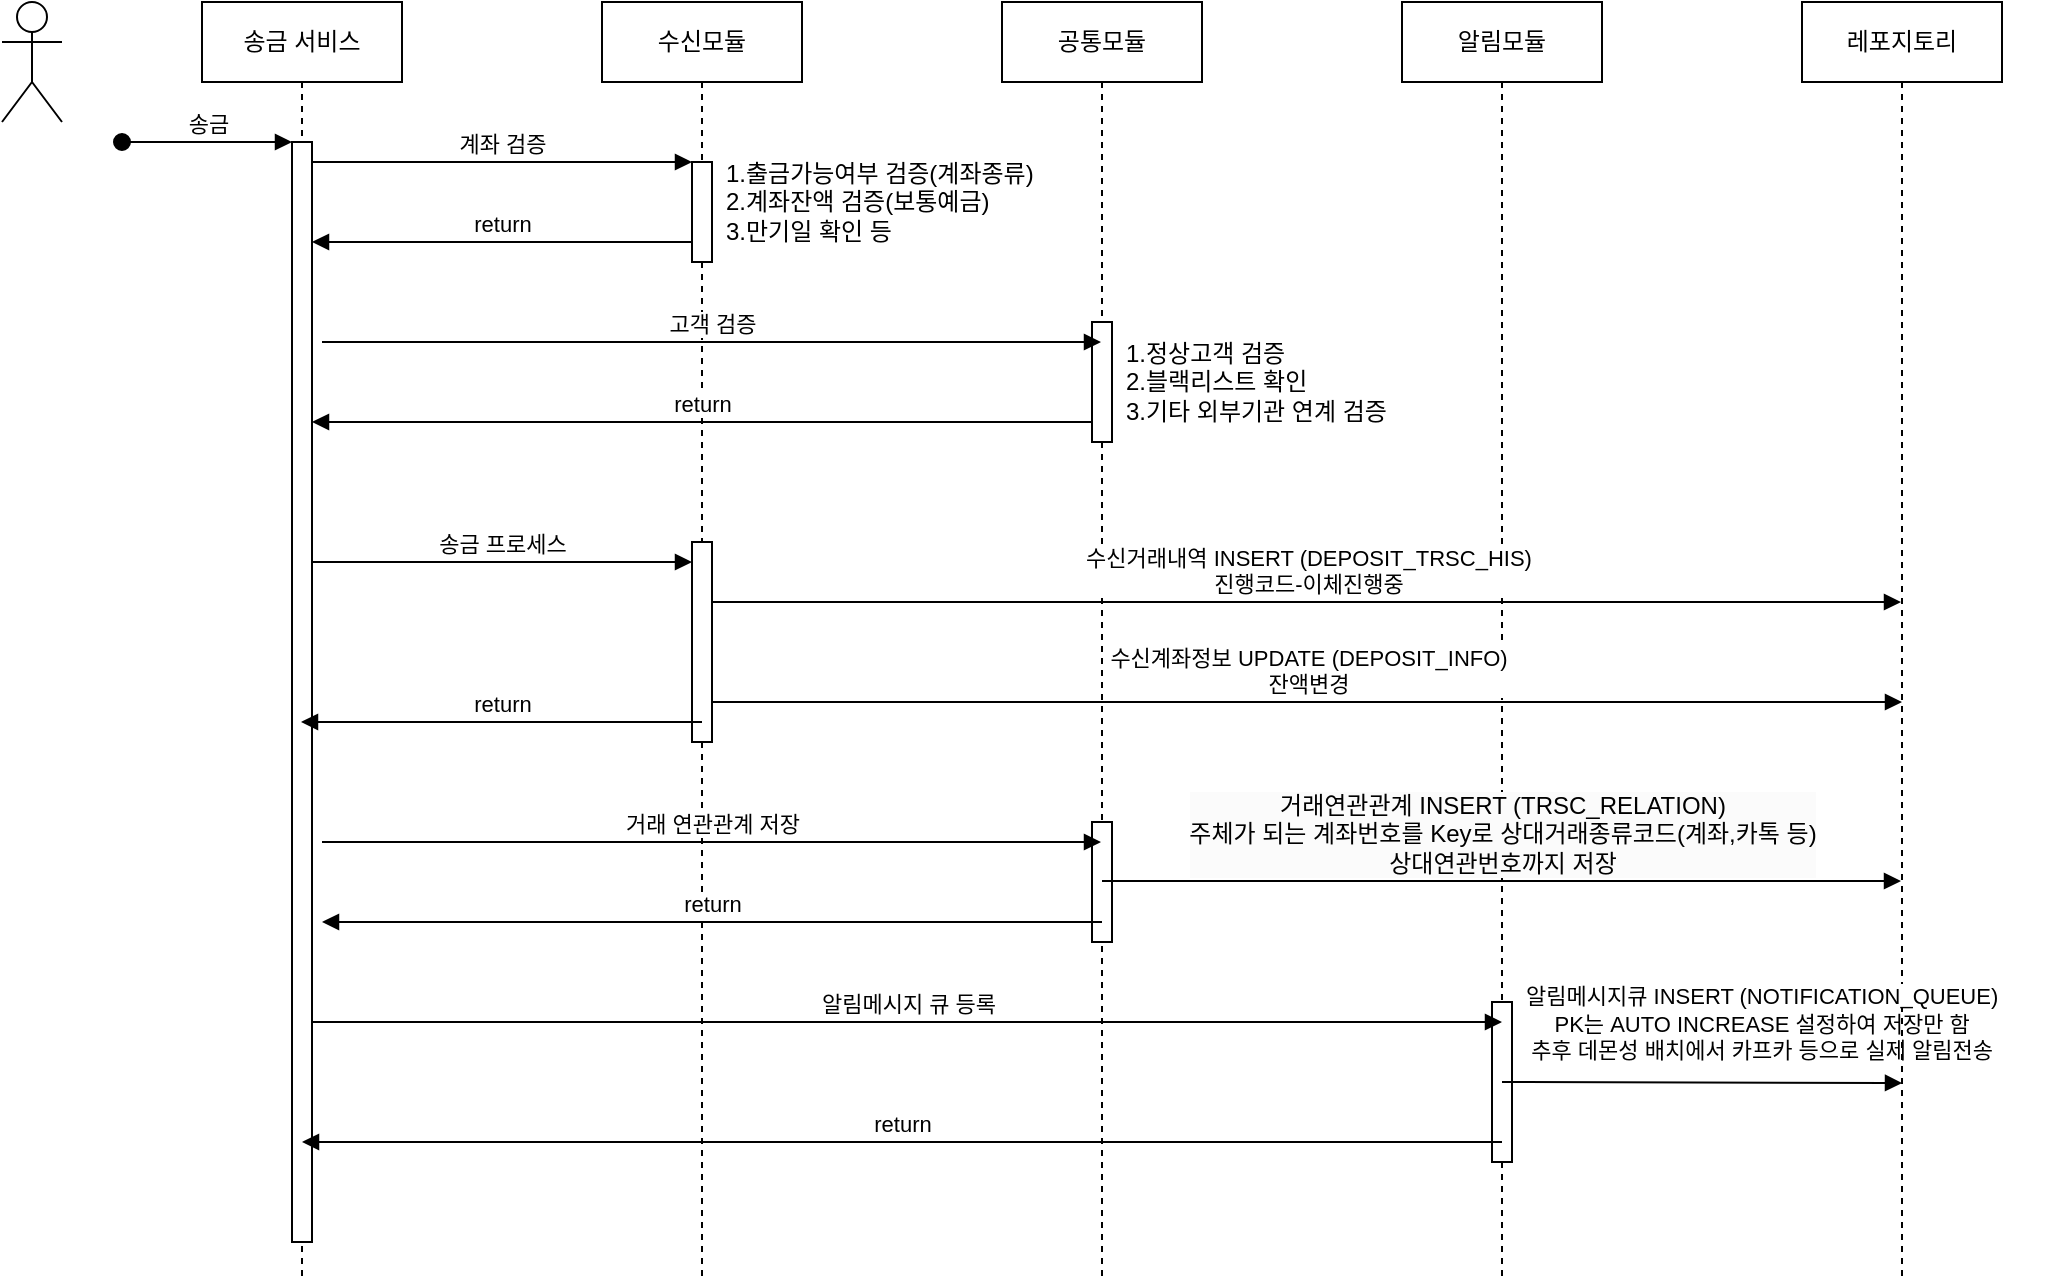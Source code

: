 <mxfile version="24.8.6">
  <diagram name="Page-1" id="2YBvvXClWsGukQMizWep">
    <mxGraphModel dx="1674" dy="746" grid="1" gridSize="10" guides="1" tooltips="1" connect="1" arrows="1" fold="1" page="1" pageScale="1" pageWidth="850" pageHeight="1100" background="#ffffff" math="0" shadow="0">
      <root>
        <mxCell id="0" />
        <mxCell id="1" parent="0" />
        <mxCell id="aM9ryv3xv72pqoxQDRHE-1" value="송금 서비스" style="shape=umlLifeline;perimeter=lifelinePerimeter;whiteSpace=wrap;html=1;container=0;dropTarget=0;collapsible=0;recursiveResize=0;outlineConnect=0;portConstraint=eastwest;newEdgeStyle={&quot;edgeStyle&quot;:&quot;elbowEdgeStyle&quot;,&quot;elbow&quot;:&quot;vertical&quot;,&quot;curved&quot;:0,&quot;rounded&quot;:0};" parent="1" vertex="1">
          <mxGeometry x="200" y="40" width="100" height="640" as="geometry" />
        </mxCell>
        <mxCell id="aM9ryv3xv72pqoxQDRHE-2" value="" style="html=1;points=[];perimeter=orthogonalPerimeter;outlineConnect=0;targetShapes=umlLifeline;portConstraint=eastwest;newEdgeStyle={&quot;edgeStyle&quot;:&quot;elbowEdgeStyle&quot;,&quot;elbow&quot;:&quot;vertical&quot;,&quot;curved&quot;:0,&quot;rounded&quot;:0};" parent="aM9ryv3xv72pqoxQDRHE-1" vertex="1">
          <mxGeometry x="45" y="70" width="10" height="550" as="geometry" />
        </mxCell>
        <mxCell id="aM9ryv3xv72pqoxQDRHE-3" value="송금" style="html=1;verticalAlign=bottom;startArrow=oval;endArrow=block;startSize=8;edgeStyle=elbowEdgeStyle;elbow=vertical;curved=0;rounded=0;" parent="aM9ryv3xv72pqoxQDRHE-1" target="aM9ryv3xv72pqoxQDRHE-2" edge="1">
          <mxGeometry relative="1" as="geometry">
            <mxPoint x="-40" y="70" as="sourcePoint" />
          </mxGeometry>
        </mxCell>
        <mxCell id="aM9ryv3xv72pqoxQDRHE-5" value="수신모듈" style="shape=umlLifeline;perimeter=lifelinePerimeter;whiteSpace=wrap;html=1;container=0;dropTarget=0;collapsible=0;recursiveResize=0;outlineConnect=0;portConstraint=eastwest;newEdgeStyle={&quot;edgeStyle&quot;:&quot;elbowEdgeStyle&quot;,&quot;elbow&quot;:&quot;vertical&quot;,&quot;curved&quot;:0,&quot;rounded&quot;:0};" parent="1" vertex="1">
          <mxGeometry x="400" y="40" width="100" height="640" as="geometry" />
        </mxCell>
        <mxCell id="aM9ryv3xv72pqoxQDRHE-6" value="" style="html=1;points=[];perimeter=orthogonalPerimeter;outlineConnect=0;targetShapes=umlLifeline;portConstraint=eastwest;newEdgeStyle={&quot;edgeStyle&quot;:&quot;elbowEdgeStyle&quot;,&quot;elbow&quot;:&quot;vertical&quot;,&quot;curved&quot;:0,&quot;rounded&quot;:0};" parent="aM9ryv3xv72pqoxQDRHE-5" vertex="1">
          <mxGeometry x="45" y="80" width="10" height="50" as="geometry" />
        </mxCell>
        <mxCell id="wWB3ccr9Y3mbF4L6saMw-12" value="" style="html=1;points=[];perimeter=orthogonalPerimeter;outlineConnect=0;targetShapes=umlLifeline;portConstraint=eastwest;newEdgeStyle={&quot;edgeStyle&quot;:&quot;elbowEdgeStyle&quot;,&quot;elbow&quot;:&quot;vertical&quot;,&quot;curved&quot;:0,&quot;rounded&quot;:0};" parent="aM9ryv3xv72pqoxQDRHE-5" vertex="1">
          <mxGeometry x="45" y="270" width="10" height="100" as="geometry" />
        </mxCell>
        <mxCell id="aM9ryv3xv72pqoxQDRHE-7" value="계좌 검증" style="html=1;verticalAlign=bottom;endArrow=block;edgeStyle=elbowEdgeStyle;elbow=vertical;curved=0;rounded=0;" parent="1" source="aM9ryv3xv72pqoxQDRHE-2" target="aM9ryv3xv72pqoxQDRHE-6" edge="1">
          <mxGeometry relative="1" as="geometry">
            <mxPoint x="395" y="130" as="sourcePoint" />
            <Array as="points">
              <mxPoint x="380" y="120" />
            </Array>
            <mxPoint as="offset" />
          </mxGeometry>
        </mxCell>
        <mxCell id="aM9ryv3xv72pqoxQDRHE-9" value="return" style="html=1;verticalAlign=bottom;endArrow=block;edgeStyle=elbowEdgeStyle;elbow=vertical;curved=0;rounded=0;" parent="1" source="aM9ryv3xv72pqoxQDRHE-6" target="aM9ryv3xv72pqoxQDRHE-2" edge="1">
          <mxGeometry relative="1" as="geometry">
            <mxPoint x="375" y="160" as="sourcePoint" />
            <Array as="points">
              <mxPoint x="390" y="160" />
            </Array>
            <mxPoint x="260" y="160" as="targetPoint" />
          </mxGeometry>
        </mxCell>
        <mxCell id="7ABqUD8M8o28JcpTFlhN-1" value="공통모듈" style="shape=umlLifeline;perimeter=lifelinePerimeter;whiteSpace=wrap;html=1;container=0;dropTarget=0;collapsible=0;recursiveResize=0;outlineConnect=0;portConstraint=eastwest;newEdgeStyle={&quot;edgeStyle&quot;:&quot;elbowEdgeStyle&quot;,&quot;elbow&quot;:&quot;vertical&quot;,&quot;curved&quot;:0,&quot;rounded&quot;:0};" parent="1" vertex="1">
          <mxGeometry x="600" y="40" width="100" height="640" as="geometry" />
        </mxCell>
        <mxCell id="7ABqUD8M8o28JcpTFlhN-2" value="" style="html=1;points=[];perimeter=orthogonalPerimeter;outlineConnect=0;targetShapes=umlLifeline;portConstraint=eastwest;newEdgeStyle={&quot;edgeStyle&quot;:&quot;elbowEdgeStyle&quot;,&quot;elbow&quot;:&quot;vertical&quot;,&quot;curved&quot;:0,&quot;rounded&quot;:0};" parent="7ABqUD8M8o28JcpTFlhN-1" vertex="1">
          <mxGeometry x="45" y="160" width="10" height="60" as="geometry" />
        </mxCell>
        <mxCell id="wWB3ccr9Y3mbF4L6saMw-28" value="" style="html=1;points=[];perimeter=orthogonalPerimeter;outlineConnect=0;targetShapes=umlLifeline;portConstraint=eastwest;newEdgeStyle={&quot;edgeStyle&quot;:&quot;elbowEdgeStyle&quot;,&quot;elbow&quot;:&quot;vertical&quot;,&quot;curved&quot;:0,&quot;rounded&quot;:0};" parent="7ABqUD8M8o28JcpTFlhN-1" vertex="1">
          <mxGeometry x="45" y="410" width="10" height="60" as="geometry" />
        </mxCell>
        <mxCell id="7ABqUD8M8o28JcpTFlhN-3" value="알림모듈" style="shape=umlLifeline;perimeter=lifelinePerimeter;whiteSpace=wrap;html=1;container=0;dropTarget=0;collapsible=0;recursiveResize=0;outlineConnect=0;portConstraint=eastwest;newEdgeStyle={&quot;edgeStyle&quot;:&quot;elbowEdgeStyle&quot;,&quot;elbow&quot;:&quot;vertical&quot;,&quot;curved&quot;:0,&quot;rounded&quot;:0};" parent="1" vertex="1">
          <mxGeometry x="800" y="40" width="100" height="640" as="geometry" />
        </mxCell>
        <mxCell id="wWB3ccr9Y3mbF4L6saMw-31" value="" style="html=1;points=[];perimeter=orthogonalPerimeter;outlineConnect=0;targetShapes=umlLifeline;portConstraint=eastwest;newEdgeStyle={&quot;edgeStyle&quot;:&quot;elbowEdgeStyle&quot;,&quot;elbow&quot;:&quot;vertical&quot;,&quot;curved&quot;:0,&quot;rounded&quot;:0};" parent="7ABqUD8M8o28JcpTFlhN-3" vertex="1">
          <mxGeometry x="45" y="500" width="10" height="80" as="geometry" />
        </mxCell>
        <mxCell id="7ABqUD8M8o28JcpTFlhN-5" value="레포지토리" style="shape=umlLifeline;perimeter=lifelinePerimeter;whiteSpace=wrap;html=1;container=0;dropTarget=0;collapsible=0;recursiveResize=0;outlineConnect=0;portConstraint=eastwest;newEdgeStyle={&quot;edgeStyle&quot;:&quot;elbowEdgeStyle&quot;,&quot;elbow&quot;:&quot;vertical&quot;,&quot;curved&quot;:0,&quot;rounded&quot;:0};" parent="1" vertex="1">
          <mxGeometry x="1000" y="40" width="100" height="640" as="geometry" />
        </mxCell>
        <mxCell id="wWB3ccr9Y3mbF4L6saMw-11" value="" style="shape=umlActor;verticalLabelPosition=bottom;verticalAlign=top;html=1;outlineConnect=0;" parent="1" vertex="1">
          <mxGeometry x="100" y="40" width="30" height="60" as="geometry" />
        </mxCell>
        <mxCell id="wWB3ccr9Y3mbF4L6saMw-14" value="&lt;div style=&quot;&quot;&gt;&lt;span style=&quot;background-color: initial;&quot;&gt;1.출금가능여부 검증(계좌종류)&lt;/span&gt;&lt;/div&gt;&lt;div style=&quot;&quot;&gt;&lt;span style=&quot;background-color: initial;&quot;&gt;2.계좌잔액 검증(보통예금)&lt;/span&gt;&lt;/div&gt;&lt;div style=&quot;&quot;&gt;&lt;span style=&quot;background-color: initial;&quot;&gt;3.만기일 확인 등&lt;/span&gt;&lt;/div&gt;" style="text;html=1;align=left;verticalAlign=middle;resizable=0;points=[];autosize=1;strokeColor=none;fillColor=none;" parent="1" vertex="1">
          <mxGeometry x="460" y="110" width="190" height="60" as="geometry" />
        </mxCell>
        <mxCell id="wWB3ccr9Y3mbF4L6saMw-16" value="고객 검증" style="html=1;verticalAlign=bottom;endArrow=block;edgeStyle=elbowEdgeStyle;elbow=vertical;curved=0;rounded=0;" parent="1" target="7ABqUD8M8o28JcpTFlhN-1" edge="1">
          <mxGeometry relative="1" as="geometry">
            <mxPoint x="260" y="210" as="sourcePoint" />
            <Array as="points">
              <mxPoint x="385" y="210" />
            </Array>
            <mxPoint x="610" y="210" as="targetPoint" />
            <mxPoint as="offset" />
          </mxGeometry>
        </mxCell>
        <mxCell id="wWB3ccr9Y3mbF4L6saMw-17" value="return" style="html=1;verticalAlign=bottom;endArrow=block;edgeStyle=elbowEdgeStyle;elbow=vertical;curved=0;rounded=0;" parent="1" target="aM9ryv3xv72pqoxQDRHE-2" edge="1">
          <mxGeometry relative="1" as="geometry">
            <mxPoint x="645" y="250" as="sourcePoint" />
            <Array as="points">
              <mxPoint x="590" y="250" />
            </Array>
            <mxPoint x="280" y="250" as="targetPoint" />
          </mxGeometry>
        </mxCell>
        <mxCell id="wWB3ccr9Y3mbF4L6saMw-18" value="&lt;div style=&quot;&quot;&gt;&lt;span style=&quot;background-color: initial;&quot;&gt;1.정상고객 검증&lt;/span&gt;&lt;/div&gt;&lt;div style=&quot;&quot;&gt;&lt;span style=&quot;background-color: initial;&quot;&gt;2.블랙리스트 확인&lt;/span&gt;&lt;/div&gt;&lt;div style=&quot;&quot;&gt;&lt;span style=&quot;background-color: initial;&quot;&gt;3.기타 외부기관 연계 검증&lt;/span&gt;&lt;/div&gt;" style="text;html=1;align=left;verticalAlign=middle;resizable=0;points=[];autosize=1;strokeColor=none;fillColor=none;" parent="1" vertex="1">
          <mxGeometry x="660" y="200" width="160" height="60" as="geometry" />
        </mxCell>
        <mxCell id="wWB3ccr9Y3mbF4L6saMw-19" value="송금 프로세스" style="html=1;verticalAlign=bottom;endArrow=block;edgeStyle=elbowEdgeStyle;elbow=vertical;curved=0;rounded=0;" parent="1" source="aM9ryv3xv72pqoxQDRHE-2" target="wWB3ccr9Y3mbF4L6saMw-12" edge="1">
          <mxGeometry relative="1" as="geometry">
            <mxPoint x="260" y="320" as="sourcePoint" />
            <Array as="points">
              <mxPoint x="385" y="320" />
            </Array>
            <mxPoint x="430" y="320" as="targetPoint" />
            <mxPoint as="offset" />
          </mxGeometry>
        </mxCell>
        <mxCell id="wWB3ccr9Y3mbF4L6saMw-21" value="return" style="html=1;verticalAlign=bottom;endArrow=block;edgeStyle=elbowEdgeStyle;elbow=vertical;curved=0;rounded=0;" parent="1" edge="1">
          <mxGeometry relative="1" as="geometry">
            <mxPoint x="450" y="400" as="sourcePoint" />
            <Array as="points">
              <mxPoint x="385" y="400" />
            </Array>
            <mxPoint x="249.5" y="400" as="targetPoint" />
          </mxGeometry>
        </mxCell>
        <mxCell id="wWB3ccr9Y3mbF4L6saMw-23" value="수신거래내역 INSERT (DEPOSIT_TRSC_HIS)&lt;div&gt;진행코드-이체진행중&lt;/div&gt;" style="html=1;verticalAlign=bottom;endArrow=block;edgeStyle=elbowEdgeStyle;elbow=vertical;curved=0;rounded=0;" parent="1" source="wWB3ccr9Y3mbF4L6saMw-12" target="7ABqUD8M8o28JcpTFlhN-5" edge="1">
          <mxGeometry relative="1" as="geometry">
            <mxPoint x="460" y="340" as="sourcePoint" />
            <Array as="points">
              <mxPoint x="590" y="340" />
            </Array>
            <mxPoint x="650" y="340" as="targetPoint" />
            <mxPoint as="offset" />
          </mxGeometry>
        </mxCell>
        <mxCell id="wWB3ccr9Y3mbF4L6saMw-24" value="수신계좌정보 UPDATE (DEPOSIT_INFO)&lt;div&gt;잔액변경&lt;/div&gt;" style="html=1;verticalAlign=bottom;endArrow=block;edgeStyle=elbowEdgeStyle;elbow=vertical;curved=0;rounded=0;" parent="1" source="wWB3ccr9Y3mbF4L6saMw-12" edge="1">
          <mxGeometry relative="1" as="geometry">
            <mxPoint x="490" y="390" as="sourcePoint" />
            <Array as="points">
              <mxPoint x="590" y="390" />
            </Array>
            <mxPoint x="1050" y="390" as="targetPoint" />
            <mxPoint as="offset" />
          </mxGeometry>
        </mxCell>
        <mxCell id="wWB3ccr9Y3mbF4L6saMw-25" value="거래 연관관계 저장" style="html=1;verticalAlign=bottom;endArrow=block;edgeStyle=elbowEdgeStyle;elbow=vertical;curved=0;rounded=0;" parent="1" target="7ABqUD8M8o28JcpTFlhN-1" edge="1">
          <mxGeometry relative="1" as="geometry">
            <mxPoint x="260" y="460" as="sourcePoint" />
            <Array as="points">
              <mxPoint x="390" y="460" />
            </Array>
            <mxPoint x="450" y="460" as="targetPoint" />
            <mxPoint as="offset" />
          </mxGeometry>
        </mxCell>
        <mxCell id="wWB3ccr9Y3mbF4L6saMw-29" value="&lt;div style=&quot;&quot;&gt;&lt;br&gt;&lt;/div&gt;" style="text;html=1;align=left;verticalAlign=middle;resizable=0;points=[];autosize=1;strokeColor=none;fillColor=none;" parent="1" vertex="1">
          <mxGeometry x="660" y="465" width="20" height="30" as="geometry" />
        </mxCell>
        <mxCell id="wWB3ccr9Y3mbF4L6saMw-30" value="return" style="html=1;verticalAlign=bottom;endArrow=block;edgeStyle=elbowEdgeStyle;elbow=vertical;curved=0;rounded=0;" parent="1" edge="1">
          <mxGeometry relative="1" as="geometry">
            <mxPoint x="650" y="500" as="sourcePoint" />
            <Array as="points">
              <mxPoint x="595" y="500" />
            </Array>
            <mxPoint x="260" y="500" as="targetPoint" />
          </mxGeometry>
        </mxCell>
        <mxCell id="wWB3ccr9Y3mbF4L6saMw-32" value="알림메시지 큐 등록" style="html=1;verticalAlign=bottom;endArrow=block;edgeStyle=elbowEdgeStyle;elbow=vertical;curved=0;rounded=0;" parent="1" edge="1">
          <mxGeometry relative="1" as="geometry">
            <mxPoint x="255" y="550" as="sourcePoint" />
            <Array as="points">
              <mxPoint x="385" y="550" />
            </Array>
            <mxPoint x="850" y="550" as="targetPoint" />
            <mxPoint as="offset" />
          </mxGeometry>
        </mxCell>
        <mxCell id="wWB3ccr9Y3mbF4L6saMw-33" value="return" style="html=1;verticalAlign=bottom;endArrow=block;edgeStyle=elbowEdgeStyle;elbow=vertical;curved=0;rounded=0;" parent="1" edge="1">
          <mxGeometry relative="1" as="geometry">
            <mxPoint x="850" y="610" as="sourcePoint" />
            <Array as="points">
              <mxPoint x="385.5" y="610" />
            </Array>
            <mxPoint x="250" y="610" as="targetPoint" />
          </mxGeometry>
        </mxCell>
        <mxCell id="wWB3ccr9Y3mbF4L6saMw-34" value="&lt;div style=&quot;font-size: 12px; background-color: rgb(251, 251, 251);&quot;&gt;거래연관관계 INSERT (TRSC_RELATION)&lt;/div&gt;&lt;div style=&quot;font-size: 12px; background-color: rgb(251, 251, 251);&quot;&gt;&lt;span style=&quot;background-color: initial;&quot;&gt;주체가 되는 계좌번호를 Key로&amp;nbsp;&lt;/span&gt;&lt;span style=&quot;background-color: initial;&quot;&gt;상대거래종류코드(계좌,카톡 등)&lt;/span&gt;&lt;/div&gt;&lt;div style=&quot;font-size: 12px; background-color: rgb(251, 251, 251);&quot;&gt;&lt;span style=&quot;background-color: initial;&quot;&gt;상대연관번호까지 저장&lt;/span&gt;&lt;/div&gt;" style="html=1;verticalAlign=bottom;endArrow=block;edgeStyle=elbowEdgeStyle;elbow=vertical;curved=0;rounded=0;align=center;" parent="1" target="7ABqUD8M8o28JcpTFlhN-5" edge="1">
          <mxGeometry relative="1" as="geometry">
            <mxPoint x="650" y="479.5" as="sourcePoint" />
            <Array as="points">
              <mxPoint x="785" y="479.5" />
            </Array>
            <mxPoint x="1245" y="479.5" as="targetPoint" />
            <mxPoint as="offset" />
          </mxGeometry>
        </mxCell>
        <mxCell id="wWB3ccr9Y3mbF4L6saMw-35" value="" style="html=1;verticalAlign=bottom;endArrow=block;edgeStyle=elbowEdgeStyle;elbow=vertical;curved=0;rounded=0;align=center;" parent="1" edge="1">
          <mxGeometry relative="1" as="geometry">
            <mxPoint x="850" y="580" as="sourcePoint" />
            <Array as="points" />
            <mxPoint x="1050" y="581" as="targetPoint" />
            <mxPoint as="offset" />
          </mxGeometry>
        </mxCell>
        <mxCell id="wWB3ccr9Y3mbF4L6saMw-36" value="&lt;div style=&quot;&quot;&gt;&lt;span style=&quot;font-size: 11px; text-align: center; background-color: rgb(255, 255, 255);&quot;&gt;알림메시지큐 INSERT (NOTIFICATION_QUEUE)&lt;/span&gt;&lt;div style=&quot;font-size: 11px; text-align: center;&quot;&gt;PK는 AUTO INCREASE 설정하여 저장만 함&lt;/div&gt;&lt;div style=&quot;font-size: 11px; text-align: center;&quot;&gt;추후 데몬성 배치에서 카프카 등으로 실제 알림전송&lt;/div&gt;&lt;/div&gt;" style="text;html=1;align=left;verticalAlign=middle;resizable=0;points=[];autosize=1;strokeColor=none;fillColor=none;" parent="1" vertex="1">
          <mxGeometry x="860" y="525" width="270" height="50" as="geometry" />
        </mxCell>
      </root>
    </mxGraphModel>
  </diagram>
</mxfile>
